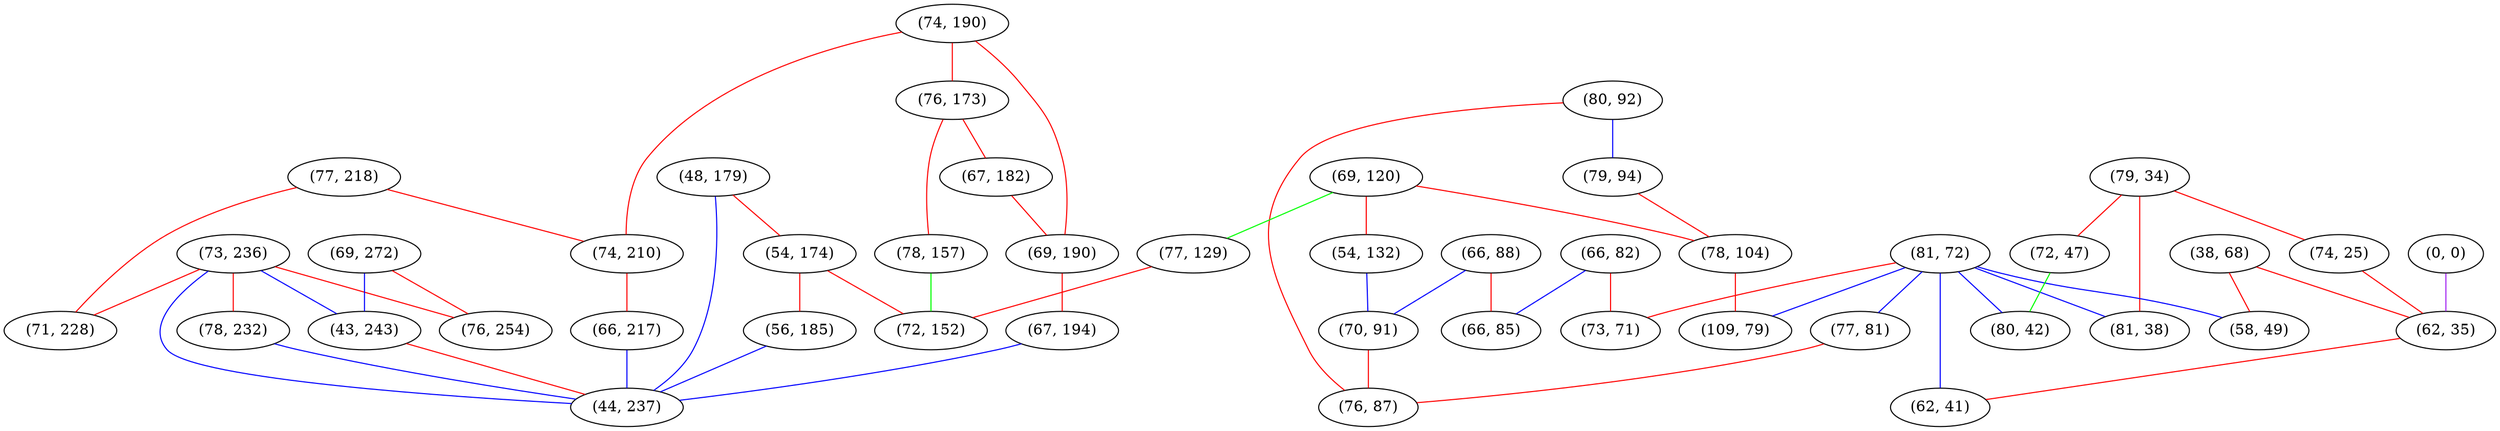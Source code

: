graph "" {
"(73, 236)";
"(74, 190)";
"(79, 34)";
"(66, 82)";
"(76, 173)";
"(77, 218)";
"(81, 72)";
"(80, 92)";
"(77, 81)";
"(74, 25)";
"(48, 179)";
"(74, 210)";
"(78, 157)";
"(38, 68)";
"(67, 182)";
"(69, 272)";
"(79, 94)";
"(69, 120)";
"(54, 174)";
"(56, 185)";
"(72, 47)";
"(73, 71)";
"(69, 190)";
"(67, 194)";
"(0, 0)";
"(81, 38)";
"(80, 42)";
"(77, 129)";
"(62, 35)";
"(71, 228)";
"(78, 232)";
"(66, 88)";
"(43, 243)";
"(78, 104)";
"(72, 152)";
"(66, 217)";
"(44, 237)";
"(62, 41)";
"(109, 79)";
"(54, 132)";
"(58, 49)";
"(70, 91)";
"(76, 87)";
"(66, 85)";
"(76, 254)";
"(73, 236)" -- "(71, 228)"  [color=red, key=0, weight=1];
"(73, 236)" -- "(44, 237)"  [color=blue, key=0, weight=3];
"(73, 236)" -- "(76, 254)"  [color=red, key=0, weight=1];
"(73, 236)" -- "(43, 243)"  [color=blue, key=0, weight=3];
"(73, 236)" -- "(78, 232)"  [color=red, key=0, weight=1];
"(74, 190)" -- "(76, 173)"  [color=red, key=0, weight=1];
"(74, 190)" -- "(69, 190)"  [color=red, key=0, weight=1];
"(74, 190)" -- "(74, 210)"  [color=red, key=0, weight=1];
"(79, 34)" -- "(81, 38)"  [color=red, key=0, weight=1];
"(79, 34)" -- "(72, 47)"  [color=red, key=0, weight=1];
"(79, 34)" -- "(74, 25)"  [color=red, key=0, weight=1];
"(66, 82)" -- "(66, 85)"  [color=blue, key=0, weight=3];
"(66, 82)" -- "(73, 71)"  [color=red, key=0, weight=1];
"(76, 173)" -- "(67, 182)"  [color=red, key=0, weight=1];
"(76, 173)" -- "(78, 157)"  [color=red, key=0, weight=1];
"(77, 218)" -- "(71, 228)"  [color=red, key=0, weight=1];
"(77, 218)" -- "(74, 210)"  [color=red, key=0, weight=1];
"(81, 72)" -- "(81, 38)"  [color=blue, key=0, weight=3];
"(81, 72)" -- "(80, 42)"  [color=blue, key=0, weight=3];
"(81, 72)" -- "(62, 41)"  [color=blue, key=0, weight=3];
"(81, 72)" -- "(109, 79)"  [color=blue, key=0, weight=3];
"(81, 72)" -- "(77, 81)"  [color=blue, key=0, weight=3];
"(81, 72)" -- "(58, 49)"  [color=blue, key=0, weight=3];
"(81, 72)" -- "(73, 71)"  [color=red, key=0, weight=1];
"(80, 92)" -- "(76, 87)"  [color=red, key=0, weight=1];
"(80, 92)" -- "(79, 94)"  [color=blue, key=0, weight=3];
"(77, 81)" -- "(76, 87)"  [color=red, key=0, weight=1];
"(74, 25)" -- "(62, 35)"  [color=red, key=0, weight=1];
"(48, 179)" -- "(44, 237)"  [color=blue, key=0, weight=3];
"(48, 179)" -- "(54, 174)"  [color=red, key=0, weight=1];
"(74, 210)" -- "(66, 217)"  [color=red, key=0, weight=1];
"(78, 157)" -- "(72, 152)"  [color=green, key=0, weight=2];
"(38, 68)" -- "(62, 35)"  [color=red, key=0, weight=1];
"(38, 68)" -- "(58, 49)"  [color=red, key=0, weight=1];
"(67, 182)" -- "(69, 190)"  [color=red, key=0, weight=1];
"(69, 272)" -- "(76, 254)"  [color=red, key=0, weight=1];
"(69, 272)" -- "(43, 243)"  [color=blue, key=0, weight=3];
"(79, 94)" -- "(78, 104)"  [color=red, key=0, weight=1];
"(69, 120)" -- "(77, 129)"  [color=green, key=0, weight=2];
"(69, 120)" -- "(78, 104)"  [color=red, key=0, weight=1];
"(69, 120)" -- "(54, 132)"  [color=red, key=0, weight=1];
"(54, 174)" -- "(56, 185)"  [color=red, key=0, weight=1];
"(54, 174)" -- "(72, 152)"  [color=red, key=0, weight=1];
"(56, 185)" -- "(44, 237)"  [color=blue, key=0, weight=3];
"(72, 47)" -- "(80, 42)"  [color=green, key=0, weight=2];
"(69, 190)" -- "(67, 194)"  [color=red, key=0, weight=1];
"(67, 194)" -- "(44, 237)"  [color=blue, key=0, weight=3];
"(0, 0)" -- "(62, 35)"  [color=purple, key=0, weight=4];
"(77, 129)" -- "(72, 152)"  [color=red, key=0, weight=1];
"(62, 35)" -- "(62, 41)"  [color=red, key=0, weight=1];
"(78, 232)" -- "(44, 237)"  [color=blue, key=0, weight=3];
"(66, 88)" -- "(70, 91)"  [color=blue, key=0, weight=3];
"(66, 88)" -- "(66, 85)"  [color=red, key=0, weight=1];
"(43, 243)" -- "(44, 237)"  [color=red, key=0, weight=1];
"(78, 104)" -- "(109, 79)"  [color=red, key=0, weight=1];
"(66, 217)" -- "(44, 237)"  [color=blue, key=0, weight=3];
"(54, 132)" -- "(70, 91)"  [color=blue, key=0, weight=3];
"(70, 91)" -- "(76, 87)"  [color=red, key=0, weight=1];
}
